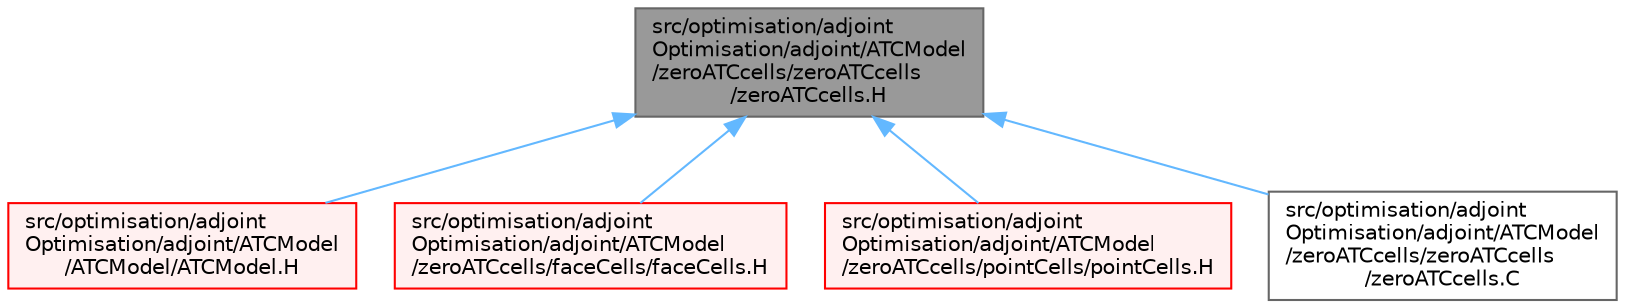 digraph "src/optimisation/adjointOptimisation/adjoint/ATCModel/zeroATCcells/zeroATCcells/zeroATCcells.H"
{
 // LATEX_PDF_SIZE
  bgcolor="transparent";
  edge [fontname=Helvetica,fontsize=10,labelfontname=Helvetica,labelfontsize=10];
  node [fontname=Helvetica,fontsize=10,shape=box,height=0.2,width=0.4];
  Node1 [id="Node000001",label="src/optimisation/adjoint\lOptimisation/adjoint/ATCModel\l/zeroATCcells/zeroATCcells\l/zeroATCcells.H",height=0.2,width=0.4,color="gray40", fillcolor="grey60", style="filled", fontcolor="black",tooltip=" "];
  Node1 -> Node2 [id="edge1_Node000001_Node000002",dir="back",color="steelblue1",style="solid",tooltip=" "];
  Node2 [id="Node000002",label="src/optimisation/adjoint\lOptimisation/adjoint/ATCModel\l/ATCModel/ATCModel.H",height=0.2,width=0.4,color="red", fillcolor="#FFF0F0", style="filled",URL="$ATCModel_8H.html",tooltip=" "];
  Node1 -> Node69 [id="edge2_Node000001_Node000069",dir="back",color="steelblue1",style="solid",tooltip=" "];
  Node69 [id="Node000069",label="src/optimisation/adjoint\lOptimisation/adjoint/ATCModel\l/zeroATCcells/faceCells/faceCells.H",height=0.2,width=0.4,color="red", fillcolor="#FFF0F0", style="filled",URL="$faceCells_8H.html",tooltip=" "];
  Node1 -> Node71 [id="edge3_Node000001_Node000071",dir="back",color="steelblue1",style="solid",tooltip=" "];
  Node71 [id="Node000071",label="src/optimisation/adjoint\lOptimisation/adjoint/ATCModel\l/zeroATCcells/pointCells/pointCells.H",height=0.2,width=0.4,color="red", fillcolor="#FFF0F0", style="filled",URL="$pointCells_8H.html",tooltip=" "];
  Node1 -> Node73 [id="edge4_Node000001_Node000073",dir="back",color="steelblue1",style="solid",tooltip=" "];
  Node73 [id="Node000073",label="src/optimisation/adjoint\lOptimisation/adjoint/ATCModel\l/zeroATCcells/zeroATCcells\l/zeroATCcells.C",height=0.2,width=0.4,color="grey40", fillcolor="white", style="filled",URL="$zeroATCcells_8C.html",tooltip=" "];
}
